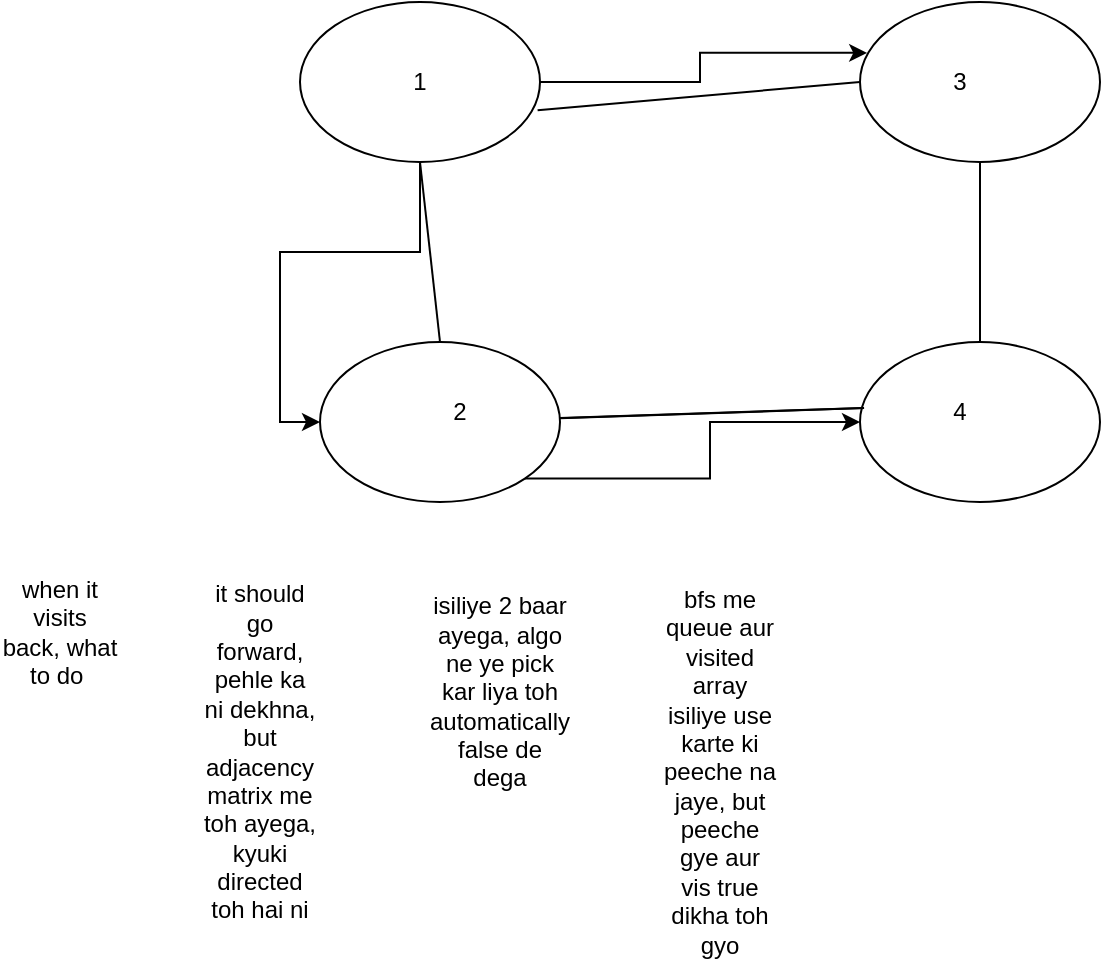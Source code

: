 <mxfile version="26.1.1">
  <diagram name="Page-1" id="PrmzMZCcjBL3GMlKng2O">
    <mxGraphModel dx="1050" dy="557" grid="1" gridSize="10" guides="1" tooltips="1" connect="1" arrows="1" fold="1" page="1" pageScale="1" pageWidth="827" pageHeight="1169" math="0" shadow="0">
      <root>
        <mxCell id="0" />
        <mxCell id="1" parent="0" />
        <mxCell id="0ZlStfE_Qi-HhSGjazq6-19" style="edgeStyle=orthogonalEdgeStyle;rounded=0;orthogonalLoop=1;jettySize=auto;html=1;exitX=0.5;exitY=1;exitDx=0;exitDy=0;entryX=0;entryY=0.5;entryDx=0;entryDy=0;" edge="1" parent="1" source="0ZlStfE_Qi-HhSGjazq6-1" target="0ZlStfE_Qi-HhSGjazq6-3">
          <mxGeometry relative="1" as="geometry" />
        </mxCell>
        <mxCell id="0ZlStfE_Qi-HhSGjazq6-1" value="" style="ellipse;whiteSpace=wrap;html=1;" vertex="1" parent="1">
          <mxGeometry x="220" y="70" width="120" height="80" as="geometry" />
        </mxCell>
        <mxCell id="0ZlStfE_Qi-HhSGjazq6-2" value="" style="ellipse;whiteSpace=wrap;html=1;" vertex="1" parent="1">
          <mxGeometry x="500" y="70" width="120" height="80" as="geometry" />
        </mxCell>
        <mxCell id="0ZlStfE_Qi-HhSGjazq6-26" style="edgeStyle=orthogonalEdgeStyle;rounded=0;orthogonalLoop=1;jettySize=auto;html=1;exitX=1;exitY=1;exitDx=0;exitDy=0;" edge="1" parent="1" source="0ZlStfE_Qi-HhSGjazq6-3" target="0ZlStfE_Qi-HhSGjazq6-4">
          <mxGeometry relative="1" as="geometry" />
        </mxCell>
        <mxCell id="0ZlStfE_Qi-HhSGjazq6-3" value="" style="ellipse;whiteSpace=wrap;html=1;" vertex="1" parent="1">
          <mxGeometry x="230" y="240" width="120" height="80" as="geometry" />
        </mxCell>
        <mxCell id="0ZlStfE_Qi-HhSGjazq6-4" value="" style="ellipse;whiteSpace=wrap;html=1;" vertex="1" parent="1">
          <mxGeometry x="500" y="240" width="120" height="80" as="geometry" />
        </mxCell>
        <mxCell id="0ZlStfE_Qi-HhSGjazq6-5" value="" style="endArrow=none;html=1;rounded=0;entryX=0.017;entryY=0.413;entryDx=0;entryDy=0;entryPerimeter=0;" edge="1" parent="1" source="0ZlStfE_Qi-HhSGjazq6-3" target="0ZlStfE_Qi-HhSGjazq6-4">
          <mxGeometry width="50" height="50" relative="1" as="geometry">
            <mxPoint x="390" y="320" as="sourcePoint" />
            <mxPoint x="440" y="270" as="targetPoint" />
          </mxGeometry>
        </mxCell>
        <mxCell id="0ZlStfE_Qi-HhSGjazq6-6" value="" style="endArrow=none;html=1;rounded=0;entryX=0.017;entryY=0.413;entryDx=0;entryDy=0;entryPerimeter=0;" edge="1" parent="1">
          <mxGeometry width="50" height="50" relative="1" as="geometry">
            <mxPoint x="350" y="278" as="sourcePoint" />
            <mxPoint x="502" y="273" as="targetPoint" />
          </mxGeometry>
        </mxCell>
        <mxCell id="0ZlStfE_Qi-HhSGjazq6-7" value="" style="endArrow=none;html=1;rounded=0;entryX=0.5;entryY=1;entryDx=0;entryDy=0;exitX=0.5;exitY=0;exitDx=0;exitDy=0;" edge="1" parent="1" source="0ZlStfE_Qi-HhSGjazq6-4" target="0ZlStfE_Qi-HhSGjazq6-2">
          <mxGeometry width="50" height="50" relative="1" as="geometry">
            <mxPoint x="560" y="230" as="sourcePoint" />
            <mxPoint x="542" y="190" as="targetPoint" />
          </mxGeometry>
        </mxCell>
        <mxCell id="0ZlStfE_Qi-HhSGjazq6-8" value="" style="endArrow=none;html=1;rounded=0;entryX=0.5;entryY=0;entryDx=0;entryDy=0;exitX=0.5;exitY=1;exitDx=0;exitDy=0;" edge="1" parent="1" source="0ZlStfE_Qi-HhSGjazq6-1" target="0ZlStfE_Qi-HhSGjazq6-3">
          <mxGeometry width="50" height="50" relative="1" as="geometry">
            <mxPoint x="262" y="195" as="sourcePoint" />
            <mxPoint x="414" y="190" as="targetPoint" />
          </mxGeometry>
        </mxCell>
        <mxCell id="0ZlStfE_Qi-HhSGjazq6-11" value="" style="endArrow=none;html=1;rounded=0;exitX=0.99;exitY=0.677;exitDx=0;exitDy=0;exitPerimeter=0;entryX=0;entryY=0.5;entryDx=0;entryDy=0;" edge="1" parent="1" source="0ZlStfE_Qi-HhSGjazq6-1" target="0ZlStfE_Qi-HhSGjazq6-2">
          <mxGeometry width="50" height="50" relative="1" as="geometry">
            <mxPoint x="410" y="200" as="sourcePoint" />
            <mxPoint x="460" y="150" as="targetPoint" />
            <Array as="points" />
          </mxGeometry>
        </mxCell>
        <mxCell id="0ZlStfE_Qi-HhSGjazq6-12" value="1" style="text;html=1;align=center;verticalAlign=middle;whiteSpace=wrap;rounded=0;" vertex="1" parent="1">
          <mxGeometry x="250" y="95" width="60" height="30" as="geometry" />
        </mxCell>
        <mxCell id="0ZlStfE_Qi-HhSGjazq6-14" value="2" style="text;html=1;align=center;verticalAlign=middle;whiteSpace=wrap;rounded=0;" vertex="1" parent="1">
          <mxGeometry x="270" y="260" width="60" height="30" as="geometry" />
        </mxCell>
        <mxCell id="0ZlStfE_Qi-HhSGjazq6-15" value="4" style="text;html=1;align=center;verticalAlign=middle;whiteSpace=wrap;rounded=0;" vertex="1" parent="1">
          <mxGeometry x="520" y="260" width="60" height="30" as="geometry" />
        </mxCell>
        <mxCell id="0ZlStfE_Qi-HhSGjazq6-16" value="3" style="text;html=1;align=center;verticalAlign=middle;whiteSpace=wrap;rounded=0;" vertex="1" parent="1">
          <mxGeometry x="520" y="95" width="60" height="30" as="geometry" />
        </mxCell>
        <mxCell id="0ZlStfE_Qi-HhSGjazq6-20" style="edgeStyle=orthogonalEdgeStyle;rounded=0;orthogonalLoop=1;jettySize=auto;html=1;exitX=1;exitY=0.5;exitDx=0;exitDy=0;entryX=0.03;entryY=0.318;entryDx=0;entryDy=0;entryPerimeter=0;" edge="1" parent="1" source="0ZlStfE_Qi-HhSGjazq6-1" target="0ZlStfE_Qi-HhSGjazq6-2">
          <mxGeometry relative="1" as="geometry" />
        </mxCell>
        <mxCell id="0ZlStfE_Qi-HhSGjazq6-21" value="when it visits back, what to do&amp;nbsp;" style="text;html=1;align=center;verticalAlign=middle;whiteSpace=wrap;rounded=0;" vertex="1" parent="1">
          <mxGeometry x="70" y="370" width="60" height="30" as="geometry" />
        </mxCell>
        <mxCell id="0ZlStfE_Qi-HhSGjazq6-22" value="it should go forward, pehle ka ni dekhna, but adjacency matrix me toh ayega, kyuki directed toh hai ni" style="text;html=1;align=center;verticalAlign=middle;whiteSpace=wrap;rounded=0;" vertex="1" parent="1">
          <mxGeometry x="170" y="430" width="60" height="30" as="geometry" />
        </mxCell>
        <mxCell id="0ZlStfE_Qi-HhSGjazq6-23" value="isiliye 2 baar ayega, algo ne ye pick kar liya toh automatically false de dega" style="text;html=1;align=center;verticalAlign=middle;whiteSpace=wrap;rounded=0;" vertex="1" parent="1">
          <mxGeometry x="290" y="400" width="60" height="30" as="geometry" />
        </mxCell>
        <mxCell id="0ZlStfE_Qi-HhSGjazq6-24" value="bfs me queue aur visited array isiliye use karte ki peeche na jaye, but peeche gye aur vis true dikha toh gyo" style="text;html=1;align=center;verticalAlign=middle;whiteSpace=wrap;rounded=0;" vertex="1" parent="1">
          <mxGeometry x="400" y="440" width="60" height="30" as="geometry" />
        </mxCell>
      </root>
    </mxGraphModel>
  </diagram>
</mxfile>
